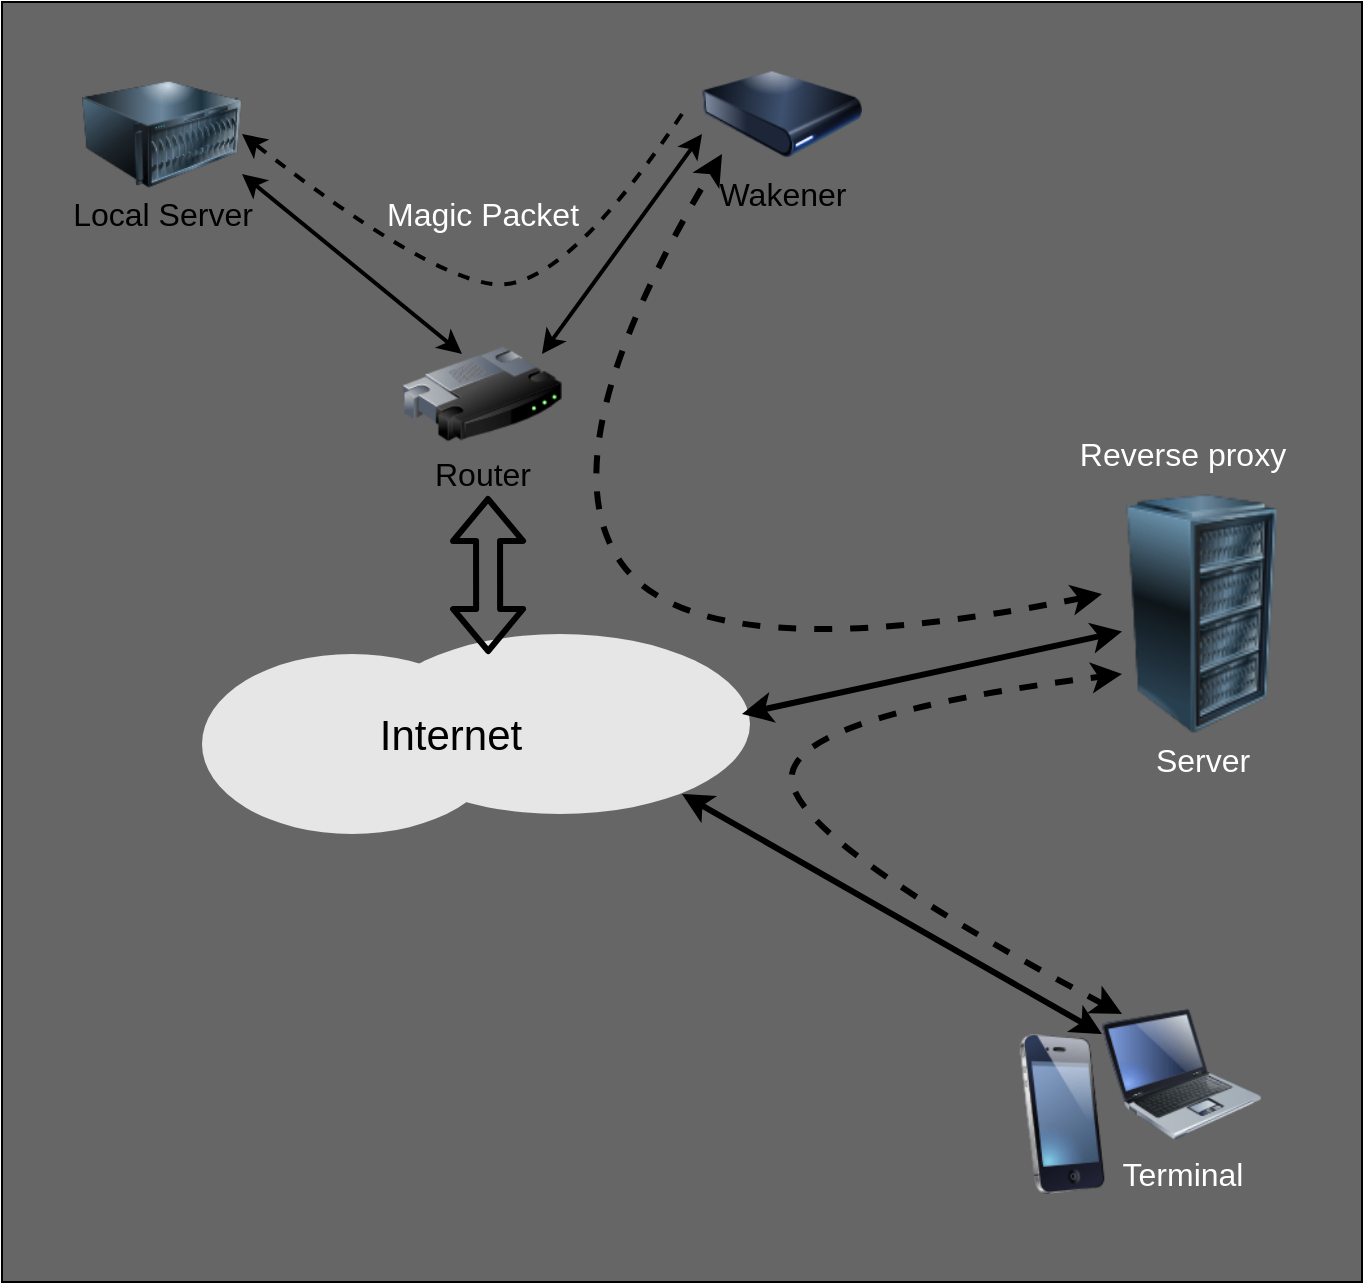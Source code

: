 <mxfile>
    <diagram id="MnzglVPGInky-SZT5Xod" name="第 1 页">
        <mxGraphModel dx="1087" dy="731" grid="1" gridSize="10" guides="1" tooltips="1" connect="1" arrows="1" fold="1" page="1" pageScale="1" pageWidth="827" pageHeight="1169" math="0" shadow="0">
            <root>
                <mxCell id="0"/>
                <mxCell id="1" parent="0"/>
                <mxCell id="37" value="" style="rounded=0;whiteSpace=wrap;html=1;fillColor=#666666;" vertex="1" parent="1">
                    <mxGeometry x="110" y="34" width="680" height="640" as="geometry"/>
                </mxCell>
                <mxCell id="10" value="" style="group" parent="1" vertex="1" connectable="0">
                    <mxGeometry x="150" y="60" width="95" height="90" as="geometry"/>
                </mxCell>
                <mxCell id="2" value="" style="image;html=1;image=img/lib/clip_art/computers/Server_128x128.png" parent="10" vertex="1">
                    <mxGeometry width="80" height="80" as="geometry"/>
                </mxCell>
                <mxCell id="9" value="Local Server" style="text;html=1;align=center;verticalAlign=middle;resizable=0;points=[];autosize=1;strokeColor=none;fillColor=none;fontSize=16;" parent="10" vertex="1">
                    <mxGeometry x="-15" y="70" width="110" height="20" as="geometry"/>
                </mxCell>
                <mxCell id="11" value="" style="group" parent="1" vertex="1" connectable="0">
                    <mxGeometry x="310" y="190" width="80" height="90" as="geometry"/>
                </mxCell>
                <mxCell id="3" value="" style="image;html=1;image=img/lib/clip_art/networking/Router_128x128.png" parent="11" vertex="1">
                    <mxGeometry width="80" height="80" as="geometry"/>
                </mxCell>
                <mxCell id="7" value="&lt;font style=&quot;font-size: 16px&quot;&gt;Router&lt;/font&gt;" style="text;html=1;align=center;verticalAlign=middle;resizable=0;points=[];autosize=1;strokeColor=none;fillColor=none;" parent="11" vertex="1">
                    <mxGeometry x="10" y="70" width="60" height="20" as="geometry"/>
                </mxCell>
                <mxCell id="12" value="" style="group" parent="1" vertex="1" connectable="0">
                    <mxGeometry x="460" y="50" width="80" height="90" as="geometry"/>
                </mxCell>
                <mxCell id="4" value="" style="image;html=1;image=img/lib/clip_art/computers/Harddrive_128x128.png" parent="12" vertex="1">
                    <mxGeometry width="80" height="80" as="geometry"/>
                </mxCell>
                <mxCell id="8" value="Wakener" style="text;html=1;align=center;verticalAlign=middle;resizable=0;points=[];autosize=1;strokeColor=none;fillColor=none;fontSize=16;" parent="12" vertex="1">
                    <mxGeometry y="70" width="80" height="20" as="geometry"/>
                </mxCell>
                <mxCell id="15" value="" style="group" parent="1" vertex="1" connectable="0">
                    <mxGeometry x="210" y="350" width="274" height="100" as="geometry"/>
                </mxCell>
                <mxCell id="13" value="" style="ellipse;whiteSpace=wrap;html=1;fontSize=16;strokeColor=none;fillColor=#E6E6E6;" parent="15" vertex="1">
                    <mxGeometry y="10" width="150" height="90" as="geometry"/>
                </mxCell>
                <mxCell id="14" value="" style="ellipse;whiteSpace=wrap;html=1;fontSize=16;strokeColor=none;fillColor=#E6E6E6;" parent="15" vertex="1">
                    <mxGeometry x="84" width="190" height="90" as="geometry"/>
                </mxCell>
                <mxCell id="16" value="Internet" style="text;html=1;align=center;verticalAlign=middle;resizable=0;points=[];autosize=1;strokeColor=none;fillColor=none;fontSize=21;fontColor=#000000;" parent="15" vertex="1">
                    <mxGeometry x="79" y="35" width="90" height="30" as="geometry"/>
                </mxCell>
                <mxCell id="19" value="" style="endArrow=classic;startArrow=classic;html=1;fontSize=26;fontColor=#000000;entryX=1;entryY=0.75;entryDx=0;entryDy=0;spacing=2;strokeWidth=2;" parent="1" target="2" edge="1">
                    <mxGeometry width="50" height="50" relative="1" as="geometry">
                        <mxPoint x="340" y="210" as="sourcePoint"/>
                        <mxPoint x="430" y="200" as="targetPoint"/>
                    </mxGeometry>
                </mxCell>
                <mxCell id="20" value="" style="endArrow=classic;startArrow=classic;html=1;fontSize=26;fontColor=#000000;entryX=0;entryY=0.625;entryDx=0;entryDy=0;spacing=2;strokeWidth=2;exitX=0.875;exitY=0.25;exitDx=0;exitDy=0;exitPerimeter=0;entryPerimeter=0;" parent="1" source="3" target="4" edge="1">
                    <mxGeometry width="50" height="50" relative="1" as="geometry">
                        <mxPoint x="560" y="260" as="sourcePoint"/>
                        <mxPoint x="450" y="170" as="targetPoint"/>
                    </mxGeometry>
                </mxCell>
                <mxCell id="21" value="" style="shape=flexArrow;endArrow=classic;startArrow=classic;html=1;fontSize=26;fontColor=#000000;strokeWidth=3;entryX=0.55;entryY=1.05;entryDx=0;entryDy=0;entryPerimeter=0;exitX=0.311;exitY=0.111;exitDx=0;exitDy=0;exitPerimeter=0;" parent="1" source="14" target="7" edge="1">
                    <mxGeometry width="100" height="100" relative="1" as="geometry">
                        <mxPoint x="440" y="310" as="sourcePoint"/>
                        <mxPoint x="540" y="210" as="targetPoint"/>
                    </mxGeometry>
                </mxCell>
                <mxCell id="22" value="" style="endArrow=classic;startArrow=classic;html=1;fontSize=26;fontColor=#000000;strokeWidth=3;" parent="1" target="18" edge="1">
                    <mxGeometry width="50" height="50" relative="1" as="geometry">
                        <mxPoint x="480" y="390" as="sourcePoint"/>
                        <mxPoint x="430" y="200" as="targetPoint"/>
                    </mxGeometry>
                </mxCell>
                <mxCell id="24" value="" style="group" parent="1" vertex="1" connectable="0">
                    <mxGeometry x="670" y="280" width="80" height="150" as="geometry"/>
                </mxCell>
                <mxCell id="18" value="" style="image;html=1;image=img/lib/clip_art/computers/Server_Rack_128x128.png;fontSize=21;fontColor=#000000;fillColor=#E6E6E6;" parent="24" vertex="1">
                    <mxGeometry width="80" height="120" as="geometry"/>
                </mxCell>
                <mxCell id="23" value="&lt;font style=&quot;font-size: 16px&quot; color=&quot;#ffffff&quot;&gt;Server&lt;/font&gt;" style="text;html=1;align=center;verticalAlign=middle;resizable=0;points=[];autosize=1;strokeColor=none;fillColor=none;fontSize=26;fontColor=#000000;" parent="24" vertex="1">
                    <mxGeometry x="10" y="110" width="60" height="40" as="geometry"/>
                </mxCell>
                <mxCell id="25" value="" style="image;html=1;image=img/lib/clip_art/computers/Laptop_128x128.png;fontSize=16;fontColor=#FFFFFF;fillColor=#E6E6E6;" parent="1" vertex="1">
                    <mxGeometry x="660" y="530" width="80" height="80" as="geometry"/>
                </mxCell>
                <mxCell id="26" value="" style="endArrow=classic;startArrow=classic;html=1;fontSize=16;fontColor=#FFFFFF;strokeWidth=3;exitX=0;exitY=0.25;exitDx=0;exitDy=0;" parent="1" source="25" edge="1">
                    <mxGeometry width="50" height="50" relative="1" as="geometry">
                        <mxPoint x="380" y="500" as="sourcePoint"/>
                        <mxPoint x="450" y="430" as="targetPoint"/>
                    </mxGeometry>
                </mxCell>
                <mxCell id="27" value="" style="curved=1;endArrow=classic;html=1;fontSize=16;fontColor=#FFFFFF;strokeWidth=3;startArrow=classic;startFill=1;entryX=0;entryY=0.75;entryDx=0;entryDy=0;exitX=0.125;exitY=0.125;exitDx=0;exitDy=0;exitPerimeter=0;dashed=1;" parent="1" source="25" target="18" edge="1">
                    <mxGeometry width="50" height="50" relative="1" as="geometry">
                        <mxPoint x="260" y="540" as="sourcePoint"/>
                        <mxPoint x="310" y="490" as="targetPoint"/>
                        <Array as="points">
                            <mxPoint x="500" y="450"/>
                            <mxPoint x="510" y="390"/>
                        </Array>
                    </mxGeometry>
                </mxCell>
                <mxCell id="28" value="" style="curved=1;endArrow=classic;html=1;fontSize=16;fontColor=#FFFFFF;strokeWidth=3;startArrow=classic;startFill=1;dashed=1;" parent="1" edge="1">
                    <mxGeometry width="50" height="50" relative="1" as="geometry">
                        <mxPoint x="660" y="330" as="sourcePoint"/>
                        <mxPoint x="470" y="110" as="targetPoint"/>
                        <Array as="points">
                            <mxPoint x="460" y="370"/>
                            <mxPoint x="380" y="260"/>
                        </Array>
                    </mxGeometry>
                </mxCell>
                <mxCell id="30" value="" style="curved=1;endArrow=classic;html=1;fontSize=16;fontColor=#FFFFFF;strokeWidth=2;startArrow=none;startFill=0;dashed=1;endFill=1;" parent="1" edge="1">
                    <mxGeometry width="50" height="50" relative="1" as="geometry">
                        <mxPoint x="450" y="90" as="sourcePoint"/>
                        <mxPoint x="230" y="100" as="targetPoint"/>
                        <Array as="points">
                            <mxPoint x="390" y="180"/>
                            <mxPoint x="320" y="170"/>
                        </Array>
                    </mxGeometry>
                </mxCell>
                <mxCell id="33" value="Magic Packet" style="text;html=1;align=center;verticalAlign=middle;resizable=0;points=[];autosize=1;strokeColor=none;fillColor=none;fontSize=16;fontColor=#FFFFFF;" parent="1" vertex="1">
                    <mxGeometry x="295" y="130" width="110" height="20" as="geometry"/>
                </mxCell>
                <mxCell id="34" value="" style="image;html=1;image=img/lib/clip_art/telecommunication/iPhone_128x128.png;fontSize=16;fontColor=#FFFFFF;fillColor=#E6E6E6;" parent="1" vertex="1">
                    <mxGeometry x="600" y="550" width="80" height="80" as="geometry"/>
                </mxCell>
                <mxCell id="35" value="Terminal" style="text;html=1;align=center;verticalAlign=middle;resizable=0;points=[];autosize=1;strokeColor=none;fillColor=none;fontSize=16;fontColor=#FFFFFF;" parent="1" vertex="1">
                    <mxGeometry x="660" y="610" width="80" height="20" as="geometry"/>
                </mxCell>
                <mxCell id="36" value="Reverse proxy" style="text;html=1;align=center;verticalAlign=middle;resizable=0;points=[];autosize=1;strokeColor=none;fillColor=none;fontSize=16;fontColor=#FFFFFF;" parent="1" vertex="1">
                    <mxGeometry x="640" y="250" width="120" height="20" as="geometry"/>
                </mxCell>
            </root>
        </mxGraphModel>
    </diagram>
</mxfile>